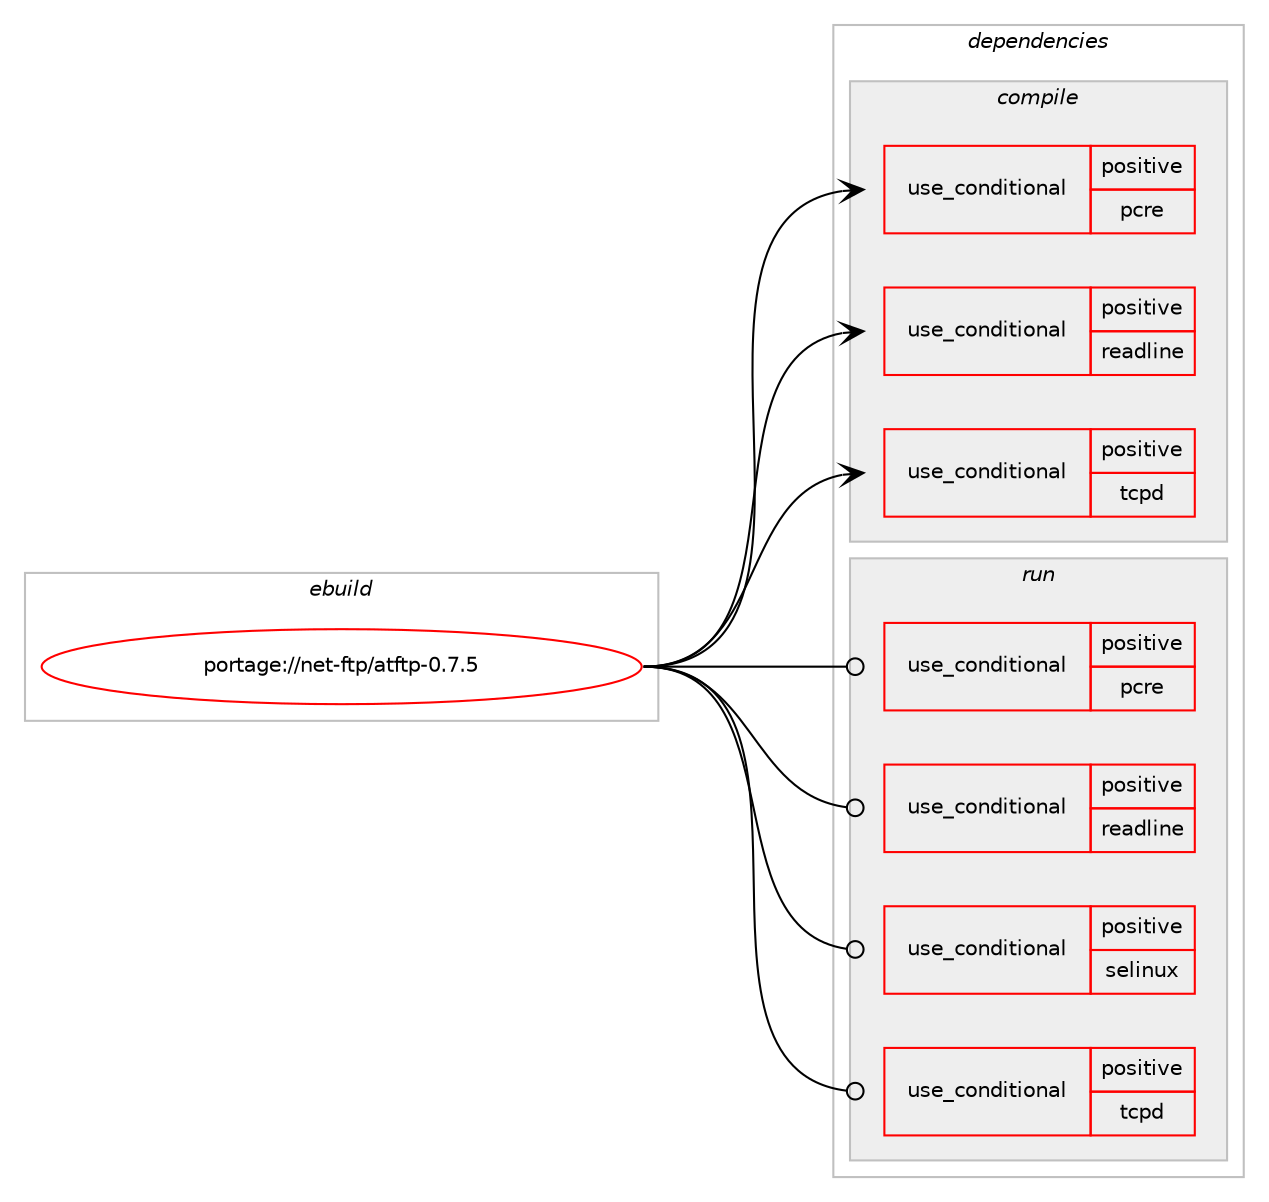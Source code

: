 digraph prolog {

# *************
# Graph options
# *************

newrank=true;
concentrate=true;
compound=true;
graph [rankdir=LR,fontname=Helvetica,fontsize=10,ranksep=1.5];#, ranksep=2.5, nodesep=0.2];
edge  [arrowhead=vee];
node  [fontname=Helvetica,fontsize=10];

# **********
# The ebuild
# **********

subgraph cluster_leftcol {
color=gray;
rank=same;
label=<<i>ebuild</i>>;
id [label="portage://net-ftp/atftp-0.7.5", color=red, width=4, href="../net-ftp/atftp-0.7.5.svg"];
}

# ****************
# The dependencies
# ****************

subgraph cluster_midcol {
color=gray;
label=<<i>dependencies</i>>;
subgraph cluster_compile {
fillcolor="#eeeeee";
style=filled;
label=<<i>compile</i>>;
subgraph cond88631 {
dependency178706 [label=<<TABLE BORDER="0" CELLBORDER="1" CELLSPACING="0" CELLPADDING="4"><TR><TD ROWSPAN="3" CELLPADDING="10">use_conditional</TD></TR><TR><TD>positive</TD></TR><TR><TD>pcre</TD></TR></TABLE>>, shape=none, color=red];
# *** BEGIN UNKNOWN DEPENDENCY TYPE (TODO) ***
# dependency178706 -> package_dependency(portage://net-ftp/atftp-0.7.5,install,no,dev-libs,libpcre,none,[,,],[],[])
# *** END UNKNOWN DEPENDENCY TYPE (TODO) ***

}
id:e -> dependency178706:w [weight=20,style="solid",arrowhead="vee"];
subgraph cond88632 {
dependency178707 [label=<<TABLE BORDER="0" CELLBORDER="1" CELLSPACING="0" CELLPADDING="4"><TR><TD ROWSPAN="3" CELLPADDING="10">use_conditional</TD></TR><TR><TD>positive</TD></TR><TR><TD>readline</TD></TR></TABLE>>, shape=none, color=red];
# *** BEGIN UNKNOWN DEPENDENCY TYPE (TODO) ***
# dependency178707 -> package_dependency(portage://net-ftp/atftp-0.7.5,install,no,sys-libs,readline,none,[,,],[slot(0),equal],[])
# *** END UNKNOWN DEPENDENCY TYPE (TODO) ***

}
id:e -> dependency178707:w [weight=20,style="solid",arrowhead="vee"];
subgraph cond88633 {
dependency178708 [label=<<TABLE BORDER="0" CELLBORDER="1" CELLSPACING="0" CELLPADDING="4"><TR><TD ROWSPAN="3" CELLPADDING="10">use_conditional</TD></TR><TR><TD>positive</TD></TR><TR><TD>tcpd</TD></TR></TABLE>>, shape=none, color=red];
# *** BEGIN UNKNOWN DEPENDENCY TYPE (TODO) ***
# dependency178708 -> package_dependency(portage://net-ftp/atftp-0.7.5,install,no,sys-apps,tcp-wrappers,none,[,,],[],[])
# *** END UNKNOWN DEPENDENCY TYPE (TODO) ***

}
id:e -> dependency178708:w [weight=20,style="solid",arrowhead="vee"];
}
subgraph cluster_compileandrun {
fillcolor="#eeeeee";
style=filled;
label=<<i>compile and run</i>>;
}
subgraph cluster_run {
fillcolor="#eeeeee";
style=filled;
label=<<i>run</i>>;
subgraph cond88634 {
dependency178709 [label=<<TABLE BORDER="0" CELLBORDER="1" CELLSPACING="0" CELLPADDING="4"><TR><TD ROWSPAN="3" CELLPADDING="10">use_conditional</TD></TR><TR><TD>positive</TD></TR><TR><TD>pcre</TD></TR></TABLE>>, shape=none, color=red];
# *** BEGIN UNKNOWN DEPENDENCY TYPE (TODO) ***
# dependency178709 -> package_dependency(portage://net-ftp/atftp-0.7.5,run,no,dev-libs,libpcre,none,[,,],[],[])
# *** END UNKNOWN DEPENDENCY TYPE (TODO) ***

}
id:e -> dependency178709:w [weight=20,style="solid",arrowhead="odot"];
subgraph cond88635 {
dependency178710 [label=<<TABLE BORDER="0" CELLBORDER="1" CELLSPACING="0" CELLPADDING="4"><TR><TD ROWSPAN="3" CELLPADDING="10">use_conditional</TD></TR><TR><TD>positive</TD></TR><TR><TD>readline</TD></TR></TABLE>>, shape=none, color=red];
# *** BEGIN UNKNOWN DEPENDENCY TYPE (TODO) ***
# dependency178710 -> package_dependency(portage://net-ftp/atftp-0.7.5,run,no,sys-libs,readline,none,[,,],[slot(0),equal],[])
# *** END UNKNOWN DEPENDENCY TYPE (TODO) ***

}
id:e -> dependency178710:w [weight=20,style="solid",arrowhead="odot"];
subgraph cond88636 {
dependency178711 [label=<<TABLE BORDER="0" CELLBORDER="1" CELLSPACING="0" CELLPADDING="4"><TR><TD ROWSPAN="3" CELLPADDING="10">use_conditional</TD></TR><TR><TD>positive</TD></TR><TR><TD>selinux</TD></TR></TABLE>>, shape=none, color=red];
# *** BEGIN UNKNOWN DEPENDENCY TYPE (TODO) ***
# dependency178711 -> package_dependency(portage://net-ftp/atftp-0.7.5,run,no,sec-policy,selinux-tftp,none,[,,],[],[])
# *** END UNKNOWN DEPENDENCY TYPE (TODO) ***

}
id:e -> dependency178711:w [weight=20,style="solid",arrowhead="odot"];
subgraph cond88637 {
dependency178712 [label=<<TABLE BORDER="0" CELLBORDER="1" CELLSPACING="0" CELLPADDING="4"><TR><TD ROWSPAN="3" CELLPADDING="10">use_conditional</TD></TR><TR><TD>positive</TD></TR><TR><TD>tcpd</TD></TR></TABLE>>, shape=none, color=red];
# *** BEGIN UNKNOWN DEPENDENCY TYPE (TODO) ***
# dependency178712 -> package_dependency(portage://net-ftp/atftp-0.7.5,run,no,sys-apps,tcp-wrappers,none,[,,],[],[])
# *** END UNKNOWN DEPENDENCY TYPE (TODO) ***

}
id:e -> dependency178712:w [weight=20,style="solid",arrowhead="odot"];
# *** BEGIN UNKNOWN DEPENDENCY TYPE (TODO) ***
# id -> package_dependency(portage://net-ftp/atftp-0.7.5,run,weak,net-ftp,tftp-hpa,none,[,,],[],[])
# *** END UNKNOWN DEPENDENCY TYPE (TODO) ***

# *** BEGIN UNKNOWN DEPENDENCY TYPE (TODO) ***
# id -> package_dependency(portage://net-ftp/atftp-0.7.5,run,weak,net-ftp,uftpd,none,[,,],[],[])
# *** END UNKNOWN DEPENDENCY TYPE (TODO) ***

}
}

# **************
# The candidates
# **************

subgraph cluster_choices {
rank=same;
color=gray;
label=<<i>candidates</i>>;

}

}
